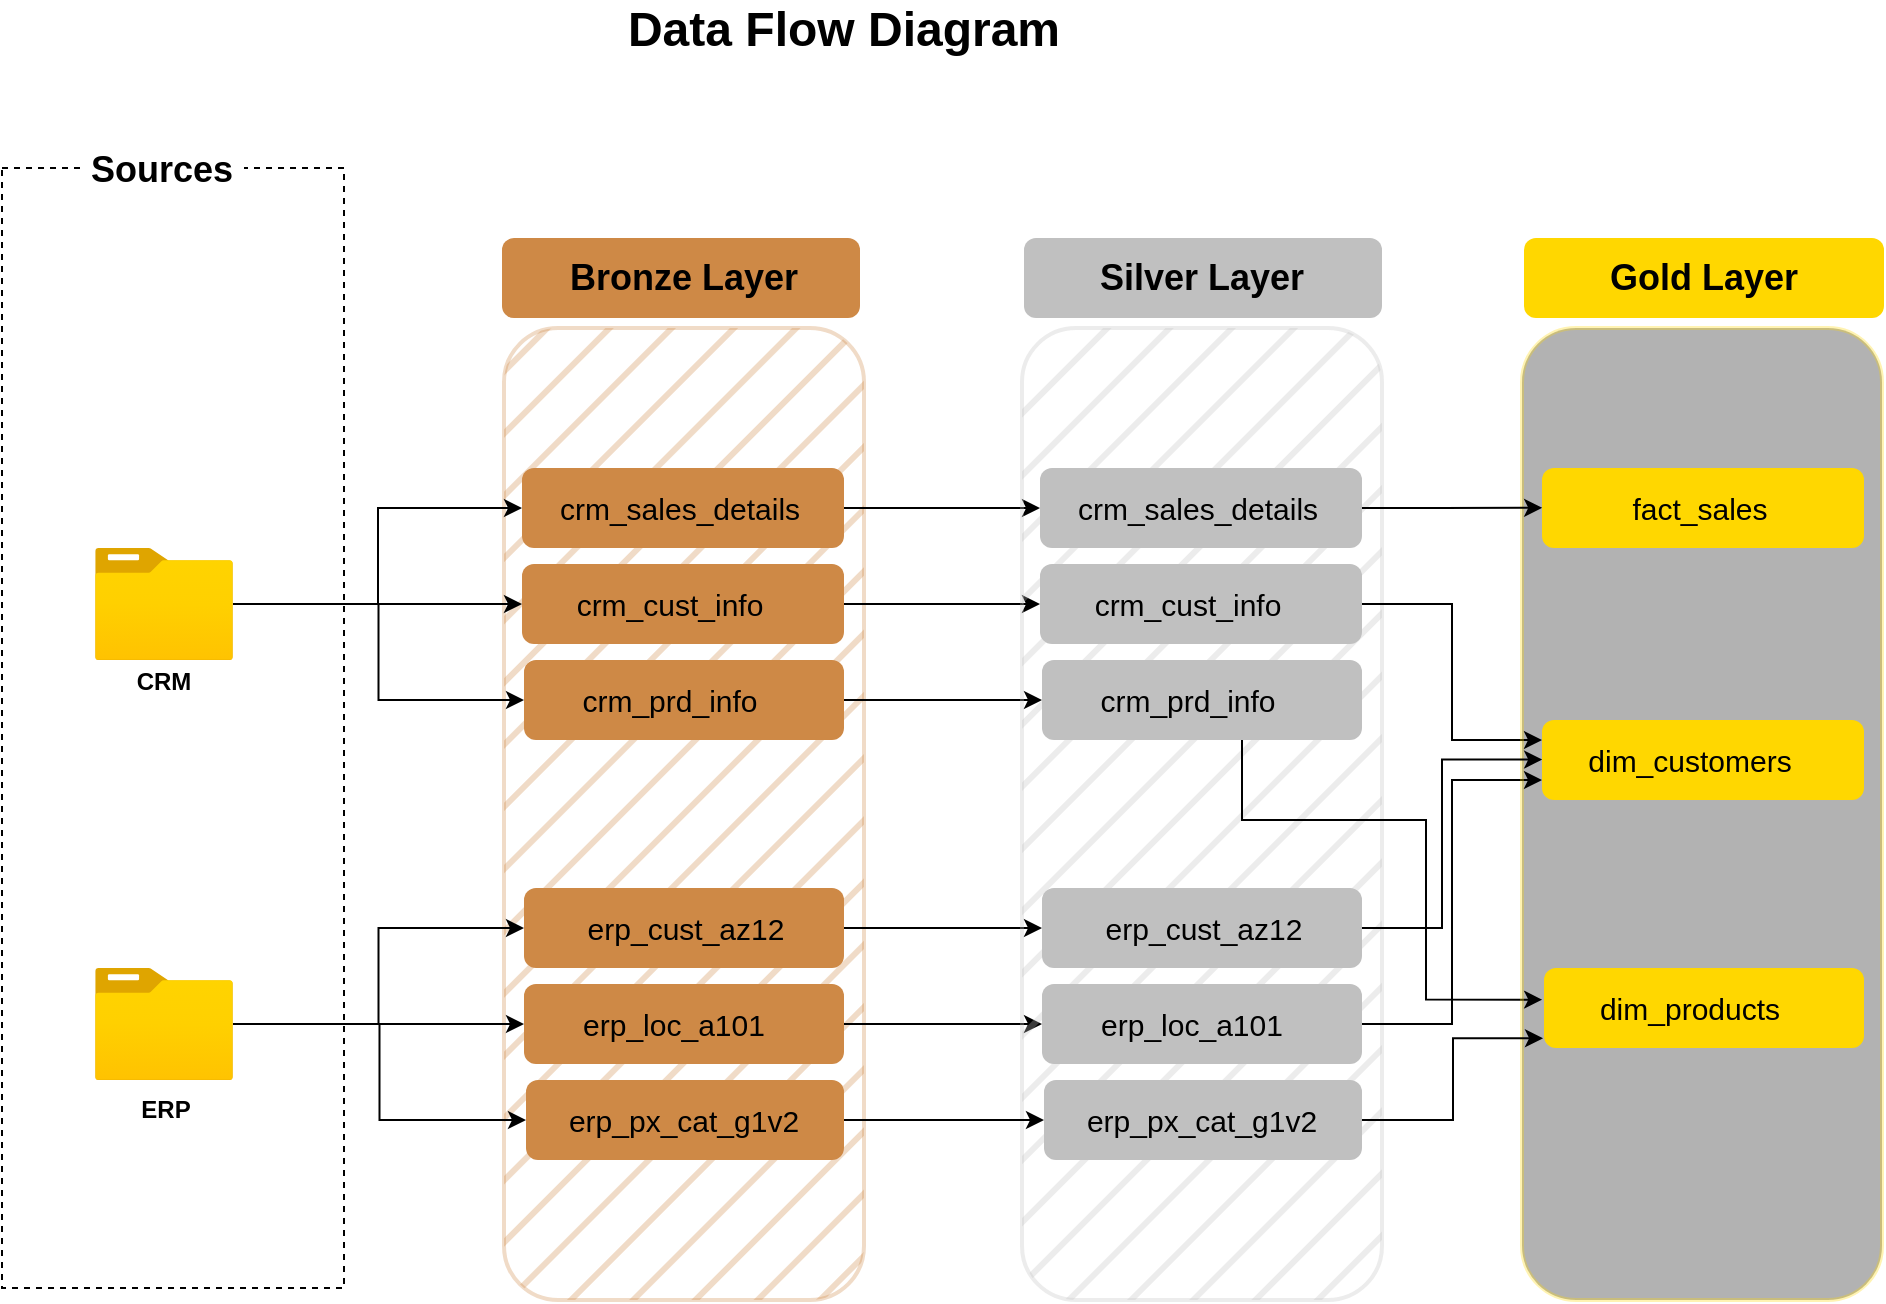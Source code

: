 <mxfile version="28.0.6">
  <diagram name="Page-1" id="yXaE8Oqyy9oz24kKZIAS">
    <mxGraphModel grid="1" page="1" gridSize="10" guides="1" tooltips="1" connect="1" arrows="1" fold="1" pageScale="1" pageWidth="1700" pageHeight="1100" math="0" shadow="0">
      <root>
        <mxCell id="0" />
        <mxCell id="1" parent="0" />
        <mxCell id="qo8VgZHHuWMzjGTpHocp-3" value="" style="rounded=0;whiteSpace=wrap;html=1;fillColor=none;dashed=1;" vertex="1" parent="1">
          <mxGeometry x="40" y="574" width="171" height="560" as="geometry" />
        </mxCell>
        <mxCell id="qo8VgZHHuWMzjGTpHocp-4" value="" style="rounded=0;whiteSpace=wrap;html=1;strokeColor=none;" vertex="1" parent="1">
          <mxGeometry x="81" y="564" width="80" height="20" as="geometry" />
        </mxCell>
        <mxCell id="qo8VgZHHuWMzjGTpHocp-5" value="&lt;font style=&quot;font-size: 18px;&quot;&gt;&lt;b style=&quot;&quot;&gt;Sources&lt;/b&gt;&lt;/font&gt;" style="text;html=1;align=center;verticalAlign=middle;whiteSpace=wrap;rounded=0;strokeWidth=2;" vertex="1" parent="1">
          <mxGeometry x="90" y="560" width="60" height="30" as="geometry" />
        </mxCell>
        <mxCell id="qo8VgZHHuWMzjGTpHocp-7" value="" style="rounded=1;whiteSpace=wrap;html=1;fillStyle=hatch;fillColor=#CE8946;opacity=30;strokeColor=#CE8946;strokeWidth=2;" vertex="1" parent="1">
          <mxGeometry x="291" y="654" width="180" height="486" as="geometry" />
        </mxCell>
        <mxCell id="qo8VgZHHuWMzjGTpHocp-8" value="" style="rounded=1;whiteSpace=wrap;html=1;fillColor=#CE8946;strokeColor=none;" vertex="1" parent="1">
          <mxGeometry x="290" y="609" width="179" height="40" as="geometry" />
        </mxCell>
        <mxCell id="qo8VgZHHuWMzjGTpHocp-9" value="&lt;b&gt;&lt;font style=&quot;font-size: 18px;&quot;&gt;Bronze Layer&lt;/font&gt;&lt;/b&gt;" style="text;html=1;align=center;verticalAlign=middle;whiteSpace=wrap;rounded=0;" vertex="1" parent="1">
          <mxGeometry x="311" y="614" width="140" height="30" as="geometry" />
        </mxCell>
        <mxCell id="qo8VgZHHuWMzjGTpHocp-69" style="edgeStyle=orthogonalEdgeStyle;rounded=0;orthogonalLoop=1;jettySize=auto;html=1;entryX=0;entryY=0.5;entryDx=0;entryDy=0;" edge="1" parent="1" source="qo8VgZHHuWMzjGTpHocp-10" target="qo8VgZHHuWMzjGTpHocp-40">
          <mxGeometry relative="1" as="geometry" />
        </mxCell>
        <mxCell id="qo8VgZHHuWMzjGTpHocp-10" value="" style="rounded=1;whiteSpace=wrap;html=1;fillColor=#CE8946;strokeColor=none;" vertex="1" parent="1">
          <mxGeometry x="300" y="772" width="161" height="40" as="geometry" />
        </mxCell>
        <mxCell id="qo8VgZHHuWMzjGTpHocp-70" style="edgeStyle=orthogonalEdgeStyle;rounded=0;orthogonalLoop=1;jettySize=auto;html=1;entryX=0;entryY=0.5;entryDx=0;entryDy=0;" edge="1" parent="1" source="qo8VgZHHuWMzjGTpHocp-11" target="qo8VgZHHuWMzjGTpHocp-41">
          <mxGeometry relative="1" as="geometry" />
        </mxCell>
        <mxCell id="qo8VgZHHuWMzjGTpHocp-11" value="" style="rounded=1;whiteSpace=wrap;html=1;fillColor=#CE8946;strokeColor=none;" vertex="1" parent="1">
          <mxGeometry x="301" y="820" width="160" height="40" as="geometry" />
        </mxCell>
        <mxCell id="qo8VgZHHuWMzjGTpHocp-68" style="edgeStyle=orthogonalEdgeStyle;rounded=0;orthogonalLoop=1;jettySize=auto;html=1;entryX=0;entryY=0.5;entryDx=0;entryDy=0;" edge="1" parent="1" source="qo8VgZHHuWMzjGTpHocp-12" target="qo8VgZHHuWMzjGTpHocp-42">
          <mxGeometry relative="1" as="geometry" />
        </mxCell>
        <mxCell id="qo8VgZHHuWMzjGTpHocp-12" value="" style="rounded=1;whiteSpace=wrap;html=1;fillColor=#CE8946;strokeColor=none;" vertex="1" parent="1">
          <mxGeometry x="300" y="724" width="161" height="40" as="geometry" />
        </mxCell>
        <mxCell id="qo8VgZHHuWMzjGTpHocp-21" style="edgeStyle=orthogonalEdgeStyle;rounded=0;orthogonalLoop=1;jettySize=auto;html=1;" edge="1" parent="1" source="qo8VgZHHuWMzjGTpHocp-13">
          <mxGeometry relative="1" as="geometry">
            <mxPoint x="300" y="744" as="targetPoint" />
            <Array as="points">
              <mxPoint x="228" y="792" />
              <mxPoint x="228" y="744" />
              <mxPoint x="300" y="744" />
            </Array>
          </mxGeometry>
        </mxCell>
        <mxCell id="qo8VgZHHuWMzjGTpHocp-25" style="edgeStyle=orthogonalEdgeStyle;rounded=0;orthogonalLoop=1;jettySize=auto;html=1;entryX=0;entryY=0.5;entryDx=0;entryDy=0;" edge="1" parent="1" source="qo8VgZHHuWMzjGTpHocp-13" target="qo8VgZHHuWMzjGTpHocp-10">
          <mxGeometry relative="1" as="geometry" />
        </mxCell>
        <mxCell id="qo8VgZHHuWMzjGTpHocp-26" style="edgeStyle=orthogonalEdgeStyle;rounded=0;orthogonalLoop=1;jettySize=auto;html=1;entryX=0;entryY=0.5;entryDx=0;entryDy=0;" edge="1" parent="1" source="qo8VgZHHuWMzjGTpHocp-13" target="qo8VgZHHuWMzjGTpHocp-11">
          <mxGeometry relative="1" as="geometry" />
        </mxCell>
        <mxCell id="qo8VgZHHuWMzjGTpHocp-13" value="" style="image;aspect=fixed;html=1;points=[];align=center;fontSize=12;image=img/lib/azure2/general/Folder_Blank.svg;" vertex="1" parent="1">
          <mxGeometry x="86.5" y="764" width="69" height="56.0" as="geometry" />
        </mxCell>
        <mxCell id="qo8VgZHHuWMzjGTpHocp-27" style="edgeStyle=orthogonalEdgeStyle;rounded=0;orthogonalLoop=1;jettySize=auto;html=1;entryX=0;entryY=0.5;entryDx=0;entryDy=0;" edge="1" parent="1" source="qo8VgZHHuWMzjGTpHocp-14" target="qo8VgZHHuWMzjGTpHocp-17">
          <mxGeometry relative="1" as="geometry" />
        </mxCell>
        <mxCell id="qo8VgZHHuWMzjGTpHocp-28" style="edgeStyle=orthogonalEdgeStyle;rounded=0;orthogonalLoop=1;jettySize=auto;html=1;entryX=0;entryY=0.5;entryDx=0;entryDy=0;" edge="1" parent="1" source="qo8VgZHHuWMzjGTpHocp-14" target="qo8VgZHHuWMzjGTpHocp-18">
          <mxGeometry relative="1" as="geometry" />
        </mxCell>
        <mxCell id="qo8VgZHHuWMzjGTpHocp-29" style="edgeStyle=orthogonalEdgeStyle;rounded=0;orthogonalLoop=1;jettySize=auto;html=1;entryX=0;entryY=0.5;entryDx=0;entryDy=0;" edge="1" parent="1" source="qo8VgZHHuWMzjGTpHocp-14" target="qo8VgZHHuWMzjGTpHocp-19">
          <mxGeometry relative="1" as="geometry" />
        </mxCell>
        <mxCell id="qo8VgZHHuWMzjGTpHocp-14" value="" style="image;aspect=fixed;html=1;points=[];align=center;fontSize=12;image=img/lib/azure2/general/Folder_Blank.svg;" vertex="1" parent="1">
          <mxGeometry x="86.5" y="974" width="69" height="56.0" as="geometry" />
        </mxCell>
        <mxCell id="qo8VgZHHuWMzjGTpHocp-15" value="&lt;b&gt;CRM&lt;/b&gt;" style="text;html=1;align=center;verticalAlign=middle;whiteSpace=wrap;rounded=0;" vertex="1" parent="1">
          <mxGeometry x="91" y="816" width="60" height="30" as="geometry" />
        </mxCell>
        <mxCell id="qo8VgZHHuWMzjGTpHocp-16" value="&lt;b&gt;ERP&lt;/b&gt;" style="text;html=1;align=center;verticalAlign=middle;whiteSpace=wrap;rounded=0;" vertex="1" parent="1">
          <mxGeometry x="92" y="1030" width="60" height="30" as="geometry" />
        </mxCell>
        <mxCell id="qo8VgZHHuWMzjGTpHocp-71" style="edgeStyle=orthogonalEdgeStyle;rounded=0;orthogonalLoop=1;jettySize=auto;html=1;entryX=0;entryY=0.5;entryDx=0;entryDy=0;" edge="1" parent="1" source="qo8VgZHHuWMzjGTpHocp-17" target="qo8VgZHHuWMzjGTpHocp-43">
          <mxGeometry relative="1" as="geometry" />
        </mxCell>
        <mxCell id="qo8VgZHHuWMzjGTpHocp-17" value="" style="rounded=1;whiteSpace=wrap;html=1;fillColor=#CE8946;strokeColor=none;" vertex="1" parent="1">
          <mxGeometry x="301" y="934" width="160" height="40" as="geometry" />
        </mxCell>
        <mxCell id="qo8VgZHHuWMzjGTpHocp-72" style="edgeStyle=orthogonalEdgeStyle;rounded=0;orthogonalLoop=1;jettySize=auto;html=1;entryX=0;entryY=0.5;entryDx=0;entryDy=0;" edge="1" parent="1" source="qo8VgZHHuWMzjGTpHocp-18" target="qo8VgZHHuWMzjGTpHocp-44">
          <mxGeometry relative="1" as="geometry" />
        </mxCell>
        <mxCell id="qo8VgZHHuWMzjGTpHocp-18" value="" style="rounded=1;whiteSpace=wrap;html=1;fillColor=#CE8946;strokeColor=none;" vertex="1" parent="1">
          <mxGeometry x="301" y="982" width="160" height="40" as="geometry" />
        </mxCell>
        <mxCell id="qo8VgZHHuWMzjGTpHocp-19" value="" style="rounded=1;whiteSpace=wrap;html=1;fillColor=#CE8946;strokeColor=none;" vertex="1" parent="1">
          <mxGeometry x="302" y="1030" width="159" height="40" as="geometry" />
        </mxCell>
        <mxCell id="qo8VgZHHuWMzjGTpHocp-30" value="&lt;font style=&quot;font-size: 15px;&quot;&gt;crm_sales_details&lt;/font&gt;" style="text;html=1;align=center;verticalAlign=middle;whiteSpace=wrap;rounded=0;" vertex="1" parent="1">
          <mxGeometry x="319" y="729" width="120" height="30" as="geometry" />
        </mxCell>
        <mxCell id="qo8VgZHHuWMzjGTpHocp-31" value="&lt;font style=&quot;font-size: 15px;&quot;&gt;crm_cust_info&lt;/font&gt;" style="text;html=1;align=center;verticalAlign=middle;whiteSpace=wrap;rounded=0;" vertex="1" parent="1">
          <mxGeometry x="314" y="777" width="120" height="30" as="geometry" />
        </mxCell>
        <mxCell id="qo8VgZHHuWMzjGTpHocp-32" value="&lt;font style=&quot;font-size: 15px;&quot;&gt;crm_prd_info&lt;/font&gt;" style="text;html=1;align=center;verticalAlign=middle;whiteSpace=wrap;rounded=0;" vertex="1" parent="1">
          <mxGeometry x="314" y="825" width="120" height="30" as="geometry" />
        </mxCell>
        <mxCell id="qo8VgZHHuWMzjGTpHocp-33" value="&lt;font style=&quot;font-size: 15px;&quot;&gt;erp_cust_az12&lt;/font&gt;" style="text;html=1;align=center;verticalAlign=middle;whiteSpace=wrap;rounded=0;" vertex="1" parent="1">
          <mxGeometry x="322" y="939" width="120" height="30" as="geometry" />
        </mxCell>
        <mxCell id="qo8VgZHHuWMzjGTpHocp-34" value="&lt;font style=&quot;font-size: 15px;&quot;&gt;erp_loc_a101&lt;/font&gt;" style="text;html=1;align=center;verticalAlign=middle;whiteSpace=wrap;rounded=0;" vertex="1" parent="1">
          <mxGeometry x="316" y="987" width="120" height="30" as="geometry" />
        </mxCell>
        <mxCell id="qo8VgZHHuWMzjGTpHocp-35" value="&lt;font style=&quot;font-size: 15px;&quot;&gt;erp_px_cat_g1v2&lt;/font&gt;" style="text;html=1;align=center;verticalAlign=middle;whiteSpace=wrap;rounded=0;" vertex="1" parent="1">
          <mxGeometry x="321" y="1035" width="120" height="30" as="geometry" />
        </mxCell>
        <mxCell id="qo8VgZHHuWMzjGTpHocp-36" value="&lt;font style=&quot;font-size: 24px;&quot;&gt;&lt;b&gt;Data Flow Diagram&lt;/b&gt;&lt;/font&gt;" style="text;html=1;align=center;verticalAlign=middle;whiteSpace=wrap;rounded=0;" vertex="1" parent="1">
          <mxGeometry x="161" y="490" width="600" height="30" as="geometry" />
        </mxCell>
        <mxCell id="qo8VgZHHuWMzjGTpHocp-37" value="" style="rounded=1;whiteSpace=wrap;html=1;fillStyle=hatch;fillColor=#C0C0C0;opacity=30;strokeColor=#C0C0C0;strokeWidth=2;" vertex="1" parent="1">
          <mxGeometry x="550" y="654" width="180" height="486" as="geometry" />
        </mxCell>
        <mxCell id="qo8VgZHHuWMzjGTpHocp-38" value="" style="rounded=1;whiteSpace=wrap;html=1;fillColor=#C0C0C0;strokeColor=none;" vertex="1" parent="1">
          <mxGeometry x="551" y="609" width="179" height="40" as="geometry" />
        </mxCell>
        <mxCell id="qo8VgZHHuWMzjGTpHocp-39" value="&lt;b&gt;&lt;font style=&quot;font-size: 18px;&quot;&gt;Silver Layer&lt;/font&gt;&lt;/b&gt;" style="text;html=1;align=center;verticalAlign=middle;whiteSpace=wrap;rounded=0;" vertex="1" parent="1">
          <mxGeometry x="570" y="614" width="140" height="30" as="geometry" />
        </mxCell>
        <mxCell id="qo8VgZHHuWMzjGTpHocp-84" style="edgeStyle=orthogonalEdgeStyle;rounded=0;orthogonalLoop=1;jettySize=auto;html=1;entryX=0;entryY=0.25;entryDx=0;entryDy=0;" edge="1" parent="1" source="qo8VgZHHuWMzjGTpHocp-40" target="qo8VgZHHuWMzjGTpHocp-55">
          <mxGeometry relative="1" as="geometry" />
        </mxCell>
        <mxCell id="qo8VgZHHuWMzjGTpHocp-40" value="" style="rounded=1;whiteSpace=wrap;html=1;fillColor=#C0C0C0;strokeColor=none;" vertex="1" parent="1">
          <mxGeometry x="559" y="772" width="161" height="40" as="geometry" />
        </mxCell>
        <mxCell id="qo8VgZHHuWMzjGTpHocp-85" style="edgeStyle=orthogonalEdgeStyle;rounded=0;orthogonalLoop=1;jettySize=auto;html=1;entryX=0.056;entryY=0.691;entryDx=0;entryDy=0;entryPerimeter=0;" edge="1" parent="1" target="qo8VgZHHuWMzjGTpHocp-52">
          <mxGeometry relative="1" as="geometry">
            <mxPoint x="660" y="860" as="sourcePoint" />
            <mxPoint x="760" y="1010" as="targetPoint" />
            <Array as="points">
              <mxPoint x="660" y="900" />
              <mxPoint x="752" y="900" />
              <mxPoint x="752" y="990" />
            </Array>
          </mxGeometry>
        </mxCell>
        <mxCell id="qo8VgZHHuWMzjGTpHocp-41" value="" style="rounded=1;whiteSpace=wrap;html=1;fillColor=#C0C0C0;strokeColor=none;" vertex="1" parent="1">
          <mxGeometry x="560" y="820" width="160" height="40" as="geometry" />
        </mxCell>
        <mxCell id="qo8VgZHHuWMzjGTpHocp-42" value="" style="rounded=1;whiteSpace=wrap;html=1;fillColor=#C0C0C0;strokeColor=none;" vertex="1" parent="1">
          <mxGeometry x="559" y="724" width="161" height="40" as="geometry" />
        </mxCell>
        <mxCell id="qo8VgZHHuWMzjGTpHocp-43" value="" style="rounded=1;whiteSpace=wrap;html=1;fillColor=#C0C0C0;strokeColor=none;" vertex="1" parent="1">
          <mxGeometry x="560" y="934" width="160" height="40" as="geometry" />
        </mxCell>
        <mxCell id="qo8VgZHHuWMzjGTpHocp-87" style="edgeStyle=orthogonalEdgeStyle;rounded=0;orthogonalLoop=1;jettySize=auto;html=1;entryX=0;entryY=0.75;entryDx=0;entryDy=0;" edge="1" parent="1" source="qo8VgZHHuWMzjGTpHocp-44" target="qo8VgZHHuWMzjGTpHocp-55">
          <mxGeometry relative="1" as="geometry" />
        </mxCell>
        <mxCell id="qo8VgZHHuWMzjGTpHocp-44" value="" style="rounded=1;whiteSpace=wrap;html=1;fillColor=#C0C0C0;strokeColor=none;" vertex="1" parent="1">
          <mxGeometry x="560" y="982" width="160" height="40" as="geometry" />
        </mxCell>
        <mxCell id="qo8VgZHHuWMzjGTpHocp-45" value="" style="rounded=1;whiteSpace=wrap;html=1;fillColor=#C0C0C0;strokeColor=none;" vertex="1" parent="1">
          <mxGeometry x="561" y="1030" width="159" height="40" as="geometry" />
        </mxCell>
        <mxCell id="qo8VgZHHuWMzjGTpHocp-46" value="&lt;font style=&quot;font-size: 15px;&quot;&gt;crm_sales_details&lt;/font&gt;" style="text;html=1;align=center;verticalAlign=middle;whiteSpace=wrap;rounded=0;" vertex="1" parent="1">
          <mxGeometry x="578" y="729" width="120" height="30" as="geometry" />
        </mxCell>
        <mxCell id="qo8VgZHHuWMzjGTpHocp-47" value="&lt;font style=&quot;font-size: 15px;&quot;&gt;crm_cust_info&lt;/font&gt;" style="text;html=1;align=center;verticalAlign=middle;whiteSpace=wrap;rounded=0;" vertex="1" parent="1">
          <mxGeometry x="573" y="777" width="120" height="30" as="geometry" />
        </mxCell>
        <mxCell id="qo8VgZHHuWMzjGTpHocp-48" value="&lt;font style=&quot;font-size: 15px;&quot;&gt;crm_prd_info&lt;/font&gt;" style="text;html=1;align=center;verticalAlign=middle;whiteSpace=wrap;rounded=0;" vertex="1" parent="1">
          <mxGeometry x="573" y="825" width="120" height="30" as="geometry" />
        </mxCell>
        <mxCell id="qo8VgZHHuWMzjGTpHocp-49" value="&lt;font style=&quot;font-size: 15px;&quot;&gt;erp_cust_az12&lt;/font&gt;" style="text;html=1;align=center;verticalAlign=middle;whiteSpace=wrap;rounded=0;" vertex="1" parent="1">
          <mxGeometry x="581" y="939" width="120" height="30" as="geometry" />
        </mxCell>
        <mxCell id="qo8VgZHHuWMzjGTpHocp-50" value="&lt;font style=&quot;font-size: 15px;&quot;&gt;erp_loc_a101&lt;/font&gt;" style="text;html=1;align=center;verticalAlign=middle;whiteSpace=wrap;rounded=0;" vertex="1" parent="1">
          <mxGeometry x="575" y="987" width="120" height="30" as="geometry" />
        </mxCell>
        <mxCell id="qo8VgZHHuWMzjGTpHocp-51" value="&lt;font style=&quot;font-size: 15px;&quot;&gt;erp_px_cat_g1v2&lt;/font&gt;" style="text;html=1;align=center;verticalAlign=middle;whiteSpace=wrap;rounded=0;" vertex="1" parent="1">
          <mxGeometry x="580" y="1035" width="120" height="30" as="geometry" />
        </mxCell>
        <mxCell id="qo8VgZHHuWMzjGTpHocp-52" value="" style="rounded=1;whiteSpace=wrap;html=1;fillStyle=hatch;fillColor=light-dark(#FFD700,#EDEDED);opacity=30;strokeColor=light-dark(#FFD700,#EDEDED);strokeWidth=2;" vertex="1" parent="1">
          <mxGeometry x="800" y="654" width="180" height="486" as="geometry" />
        </mxCell>
        <mxCell id="qo8VgZHHuWMzjGTpHocp-53" value="" style="rounded=1;whiteSpace=wrap;html=1;fillColor=light-dark(#FFD700,#EDEDED);strokeColor=none;" vertex="1" parent="1">
          <mxGeometry x="801" y="609" width="180" height="40" as="geometry" />
        </mxCell>
        <mxCell id="qo8VgZHHuWMzjGTpHocp-54" value="&lt;b&gt;&lt;font style=&quot;font-size: 18px;&quot;&gt;Gold Layer&lt;/font&gt;&lt;/b&gt;" style="text;html=1;align=center;verticalAlign=middle;whiteSpace=wrap;rounded=0;" vertex="1" parent="1">
          <mxGeometry x="821" y="614" width="140" height="30" as="geometry" />
        </mxCell>
        <mxCell id="qo8VgZHHuWMzjGTpHocp-55" value="" style="rounded=1;whiteSpace=wrap;html=1;fillColor=light-dark(#FFD700,#EDEDED);strokeColor=none;" vertex="1" parent="1">
          <mxGeometry x="810" y="850" width="161" height="40" as="geometry" />
        </mxCell>
        <mxCell id="qo8VgZHHuWMzjGTpHocp-56" value="" style="rounded=1;whiteSpace=wrap;html=1;fillColor=light-dark(#FFD700,#EDEDED);strokeColor=none;" vertex="1" parent="1">
          <mxGeometry x="811" y="974" width="160" height="40" as="geometry" />
        </mxCell>
        <mxCell id="qo8VgZHHuWMzjGTpHocp-57" value="" style="rounded=1;whiteSpace=wrap;html=1;fillColor=light-dark(#FFD700,#EDEDED);strokeColor=none;" vertex="1" parent="1">
          <mxGeometry x="810" y="724" width="161" height="40" as="geometry" />
        </mxCell>
        <mxCell id="qo8VgZHHuWMzjGTpHocp-61" value="&lt;font style=&quot;font-size: 15px;&quot;&gt;fact_sales&lt;/font&gt;" style="text;html=1;align=center;verticalAlign=middle;whiteSpace=wrap;rounded=0;" vertex="1" parent="1">
          <mxGeometry x="829" y="729" width="120" height="30" as="geometry" />
        </mxCell>
        <mxCell id="qo8VgZHHuWMzjGTpHocp-62" value="&lt;font style=&quot;font-size: 15px;&quot;&gt;dim_customers&lt;/font&gt;" style="text;html=1;align=center;verticalAlign=middle;whiteSpace=wrap;rounded=0;" vertex="1" parent="1">
          <mxGeometry x="824" y="855" width="120" height="30" as="geometry" />
        </mxCell>
        <mxCell id="qo8VgZHHuWMzjGTpHocp-63" value="&lt;font style=&quot;font-size: 15px;&quot;&gt;dim_products&lt;/font&gt;" style="text;html=1;align=center;verticalAlign=middle;whiteSpace=wrap;rounded=0;" vertex="1" parent="1">
          <mxGeometry x="824" y="979" width="120" height="30" as="geometry" />
        </mxCell>
        <mxCell id="qo8VgZHHuWMzjGTpHocp-74" style="edgeStyle=orthogonalEdgeStyle;rounded=0;orthogonalLoop=1;jettySize=auto;html=1;entryX=0;entryY=0.5;entryDx=0;entryDy=0;" edge="1" parent="1" source="qo8VgZHHuWMzjGTpHocp-19" target="qo8VgZHHuWMzjGTpHocp-45">
          <mxGeometry relative="1" as="geometry" />
        </mxCell>
        <mxCell id="qo8VgZHHuWMzjGTpHocp-83" style="edgeStyle=orthogonalEdgeStyle;rounded=0;orthogonalLoop=1;jettySize=auto;html=1;entryX=0.056;entryY=0.185;entryDx=0;entryDy=0;entryPerimeter=0;" edge="1" parent="1" source="qo8VgZHHuWMzjGTpHocp-42" target="qo8VgZHHuWMzjGTpHocp-52">
          <mxGeometry relative="1" as="geometry" />
        </mxCell>
        <mxCell id="qo8VgZHHuWMzjGTpHocp-86" style="edgeStyle=orthogonalEdgeStyle;rounded=0;orthogonalLoop=1;jettySize=auto;html=1;entryX=0.056;entryY=0.444;entryDx=0;entryDy=0;entryPerimeter=0;" edge="1" parent="1" source="qo8VgZHHuWMzjGTpHocp-43" target="qo8VgZHHuWMzjGTpHocp-52">
          <mxGeometry relative="1" as="geometry" />
        </mxCell>
        <mxCell id="qo8VgZHHuWMzjGTpHocp-91" style="edgeStyle=orthogonalEdgeStyle;rounded=0;orthogonalLoop=1;jettySize=auto;html=1;entryX=-0.003;entryY=0.878;entryDx=0;entryDy=0;entryPerimeter=0;" edge="1" parent="1" source="qo8VgZHHuWMzjGTpHocp-45" target="qo8VgZHHuWMzjGTpHocp-56">
          <mxGeometry relative="1" as="geometry" />
        </mxCell>
      </root>
    </mxGraphModel>
  </diagram>
</mxfile>
